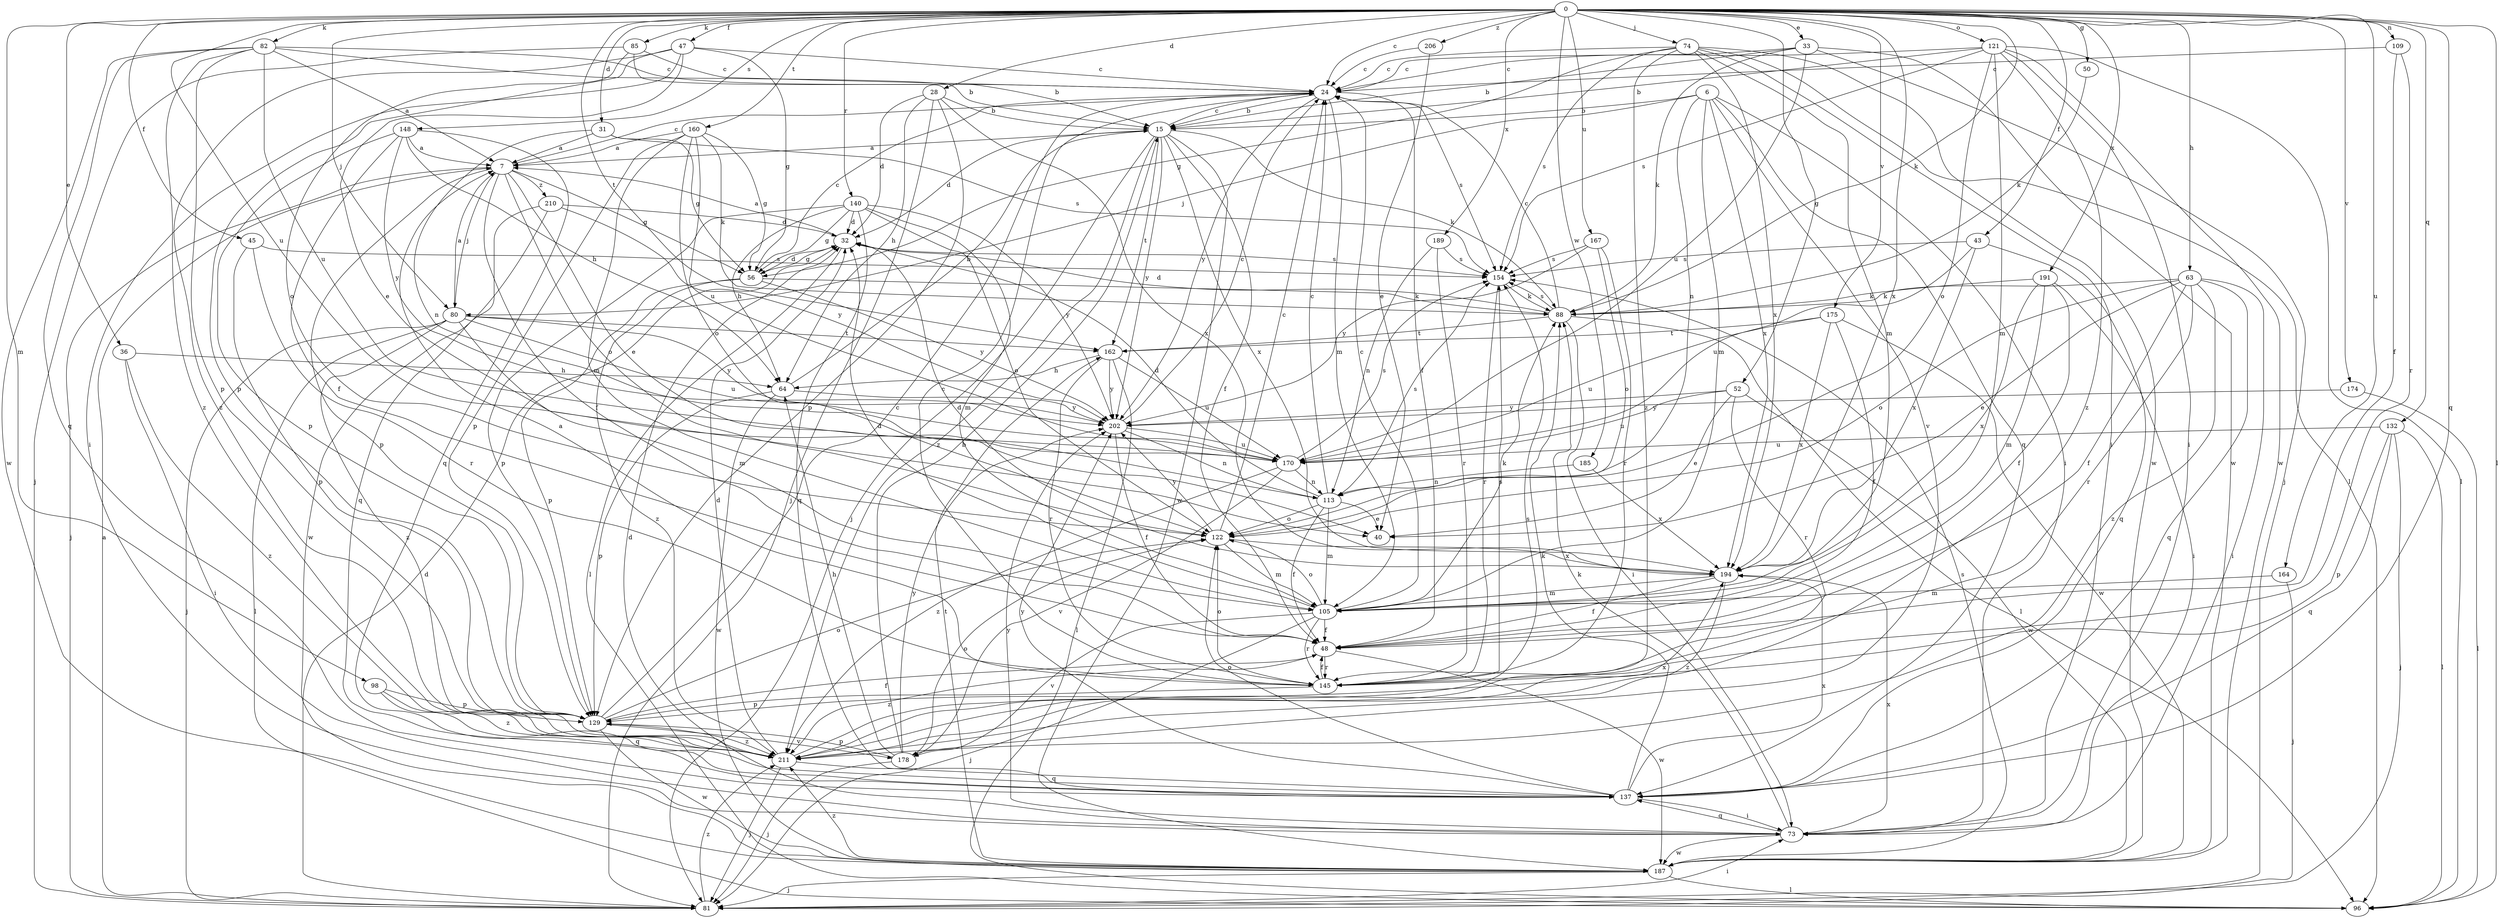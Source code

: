 strict digraph  {
0;
6;
7;
15;
24;
28;
31;
32;
33;
36;
40;
43;
45;
47;
48;
50;
52;
56;
63;
64;
73;
74;
80;
81;
82;
85;
88;
96;
98;
105;
109;
113;
121;
122;
129;
132;
137;
140;
145;
148;
154;
160;
162;
164;
167;
170;
174;
175;
178;
185;
187;
189;
191;
194;
202;
206;
210;
211;
0 -> 24  [label=c];
0 -> 28  [label=d];
0 -> 31  [label=d];
0 -> 33  [label=e];
0 -> 36  [label=e];
0 -> 43  [label=f];
0 -> 45  [label=f];
0 -> 47  [label=f];
0 -> 50  [label=g];
0 -> 52  [label=g];
0 -> 63  [label=h];
0 -> 74  [label=j];
0 -> 80  [label=j];
0 -> 82  [label=k];
0 -> 85  [label=k];
0 -> 88  [label=k];
0 -> 96  [label=l];
0 -> 98  [label=m];
0 -> 109  [label=n];
0 -> 121  [label=o];
0 -> 132  [label=q];
0 -> 137  [label=q];
0 -> 140  [label=r];
0 -> 148  [label=s];
0 -> 160  [label=t];
0 -> 162  [label=t];
0 -> 164  [label=u];
0 -> 167  [label=u];
0 -> 170  [label=u];
0 -> 174  [label=v];
0 -> 175  [label=v];
0 -> 185  [label=w];
0 -> 189  [label=x];
0 -> 191  [label=x];
0 -> 194  [label=x];
0 -> 206  [label=z];
6 -> 15  [label=b];
6 -> 73  [label=i];
6 -> 80  [label=j];
6 -> 105  [label=m];
6 -> 113  [label=n];
6 -> 137  [label=q];
6 -> 178  [label=v];
6 -> 194  [label=x];
7 -> 24  [label=c];
7 -> 40  [label=e];
7 -> 48  [label=f];
7 -> 56  [label=g];
7 -> 80  [label=j];
7 -> 81  [label=j];
7 -> 122  [label=o];
7 -> 129  [label=p];
7 -> 210  [label=z];
15 -> 7  [label=a];
15 -> 24  [label=c];
15 -> 32  [label=d];
15 -> 48  [label=f];
15 -> 81  [label=j];
15 -> 88  [label=k];
15 -> 162  [label=t];
15 -> 187  [label=w];
15 -> 194  [label=x];
15 -> 202  [label=y];
15 -> 211  [label=z];
24 -> 15  [label=b];
24 -> 48  [label=f];
24 -> 105  [label=m];
24 -> 154  [label=s];
24 -> 202  [label=y];
28 -> 15  [label=b];
28 -> 32  [label=d];
28 -> 64  [label=h];
28 -> 81  [label=j];
28 -> 129  [label=p];
28 -> 194  [label=x];
31 -> 7  [label=a];
31 -> 56  [label=g];
31 -> 113  [label=n];
31 -> 154  [label=s];
32 -> 7  [label=a];
32 -> 56  [label=g];
32 -> 96  [label=l];
32 -> 154  [label=s];
33 -> 15  [label=b];
33 -> 24  [label=c];
33 -> 81  [label=j];
33 -> 88  [label=k];
33 -> 170  [label=u];
33 -> 187  [label=w];
36 -> 64  [label=h];
36 -> 73  [label=i];
36 -> 211  [label=z];
43 -> 137  [label=q];
43 -> 154  [label=s];
43 -> 170  [label=u];
43 -> 194  [label=x];
45 -> 129  [label=p];
45 -> 145  [label=r];
45 -> 154  [label=s];
47 -> 24  [label=c];
47 -> 40  [label=e];
47 -> 56  [label=g];
47 -> 73  [label=i];
47 -> 129  [label=p];
47 -> 211  [label=z];
48 -> 145  [label=r];
48 -> 187  [label=w];
48 -> 211  [label=z];
50 -> 88  [label=k];
52 -> 40  [label=e];
52 -> 145  [label=r];
52 -> 170  [label=u];
52 -> 187  [label=w];
52 -> 202  [label=y];
56 -> 24  [label=c];
56 -> 32  [label=d];
56 -> 88  [label=k];
56 -> 129  [label=p];
56 -> 202  [label=y];
56 -> 211  [label=z];
63 -> 40  [label=e];
63 -> 48  [label=f];
63 -> 73  [label=i];
63 -> 88  [label=k];
63 -> 122  [label=o];
63 -> 137  [label=q];
63 -> 145  [label=r];
63 -> 211  [label=z];
64 -> 15  [label=b];
64 -> 129  [label=p];
64 -> 187  [label=w];
64 -> 202  [label=y];
73 -> 32  [label=d];
73 -> 88  [label=k];
73 -> 137  [label=q];
73 -> 187  [label=w];
73 -> 194  [label=x];
73 -> 202  [label=y];
74 -> 24  [label=c];
74 -> 56  [label=g];
74 -> 73  [label=i];
74 -> 96  [label=l];
74 -> 105  [label=m];
74 -> 154  [label=s];
74 -> 187  [label=w];
74 -> 194  [label=x];
74 -> 211  [label=z];
80 -> 7  [label=a];
80 -> 81  [label=j];
80 -> 96  [label=l];
80 -> 105  [label=m];
80 -> 162  [label=t];
80 -> 170  [label=u];
80 -> 202  [label=y];
80 -> 211  [label=z];
81 -> 7  [label=a];
81 -> 32  [label=d];
81 -> 73  [label=i];
81 -> 211  [label=z];
82 -> 7  [label=a];
82 -> 15  [label=b];
82 -> 24  [label=c];
82 -> 129  [label=p];
82 -> 137  [label=q];
82 -> 170  [label=u];
82 -> 187  [label=w];
82 -> 211  [label=z];
85 -> 15  [label=b];
85 -> 24  [label=c];
85 -> 81  [label=j];
85 -> 122  [label=o];
88 -> 24  [label=c];
88 -> 32  [label=d];
88 -> 73  [label=i];
88 -> 96  [label=l];
88 -> 154  [label=s];
88 -> 162  [label=t];
98 -> 129  [label=p];
98 -> 137  [label=q];
98 -> 211  [label=z];
105 -> 24  [label=c];
105 -> 32  [label=d];
105 -> 48  [label=f];
105 -> 81  [label=j];
105 -> 88  [label=k];
105 -> 122  [label=o];
105 -> 145  [label=r];
105 -> 178  [label=v];
109 -> 24  [label=c];
109 -> 48  [label=f];
109 -> 145  [label=r];
113 -> 24  [label=c];
113 -> 32  [label=d];
113 -> 40  [label=e];
113 -> 48  [label=f];
113 -> 105  [label=m];
113 -> 122  [label=o];
113 -> 154  [label=s];
121 -> 15  [label=b];
121 -> 24  [label=c];
121 -> 73  [label=i];
121 -> 96  [label=l];
121 -> 105  [label=m];
121 -> 122  [label=o];
121 -> 154  [label=s];
121 -> 187  [label=w];
121 -> 211  [label=z];
122 -> 24  [label=c];
122 -> 105  [label=m];
122 -> 194  [label=x];
122 -> 202  [label=y];
129 -> 24  [label=c];
129 -> 48  [label=f];
129 -> 122  [label=o];
129 -> 178  [label=v];
129 -> 187  [label=w];
129 -> 211  [label=z];
132 -> 81  [label=j];
132 -> 96  [label=l];
132 -> 129  [label=p];
132 -> 137  [label=q];
132 -> 170  [label=u];
137 -> 73  [label=i];
137 -> 88  [label=k];
137 -> 122  [label=o];
137 -> 194  [label=x];
137 -> 202  [label=y];
140 -> 32  [label=d];
140 -> 56  [label=g];
140 -> 64  [label=h];
140 -> 105  [label=m];
140 -> 122  [label=o];
140 -> 129  [label=p];
140 -> 137  [label=q];
140 -> 202  [label=y];
145 -> 7  [label=a];
145 -> 24  [label=c];
145 -> 48  [label=f];
145 -> 122  [label=o];
145 -> 129  [label=p];
145 -> 154  [label=s];
148 -> 7  [label=a];
148 -> 48  [label=f];
148 -> 64  [label=h];
148 -> 129  [label=p];
148 -> 137  [label=q];
148 -> 202  [label=y];
154 -> 88  [label=k];
154 -> 145  [label=r];
160 -> 7  [label=a];
160 -> 56  [label=g];
160 -> 88  [label=k];
160 -> 105  [label=m];
160 -> 122  [label=o];
160 -> 129  [label=p];
160 -> 170  [label=u];
162 -> 64  [label=h];
162 -> 96  [label=l];
162 -> 145  [label=r];
162 -> 170  [label=u];
162 -> 202  [label=y];
164 -> 81  [label=j];
164 -> 105  [label=m];
167 -> 122  [label=o];
167 -> 145  [label=r];
167 -> 154  [label=s];
167 -> 202  [label=y];
170 -> 113  [label=n];
170 -> 154  [label=s];
170 -> 178  [label=v];
170 -> 211  [label=z];
174 -> 96  [label=l];
174 -> 202  [label=y];
175 -> 48  [label=f];
175 -> 162  [label=t];
175 -> 170  [label=u];
175 -> 187  [label=w];
175 -> 194  [label=x];
178 -> 15  [label=b];
178 -> 64  [label=h];
178 -> 81  [label=j];
178 -> 122  [label=o];
178 -> 129  [label=p];
178 -> 202  [label=y];
185 -> 113  [label=n];
185 -> 194  [label=x];
187 -> 81  [label=j];
187 -> 96  [label=l];
187 -> 154  [label=s];
187 -> 162  [label=t];
187 -> 211  [label=z];
189 -> 113  [label=n];
189 -> 145  [label=r];
189 -> 154  [label=s];
191 -> 48  [label=f];
191 -> 73  [label=i];
191 -> 88  [label=k];
191 -> 105  [label=m];
191 -> 194  [label=x];
194 -> 32  [label=d];
194 -> 48  [label=f];
194 -> 105  [label=m];
194 -> 211  [label=z];
202 -> 24  [label=c];
202 -> 48  [label=f];
202 -> 113  [label=n];
202 -> 170  [label=u];
206 -> 24  [label=c];
206 -> 40  [label=e];
210 -> 32  [label=d];
210 -> 137  [label=q];
210 -> 187  [label=w];
210 -> 202  [label=y];
211 -> 32  [label=d];
211 -> 81  [label=j];
211 -> 137  [label=q];
211 -> 154  [label=s];
211 -> 194  [label=x];
}
